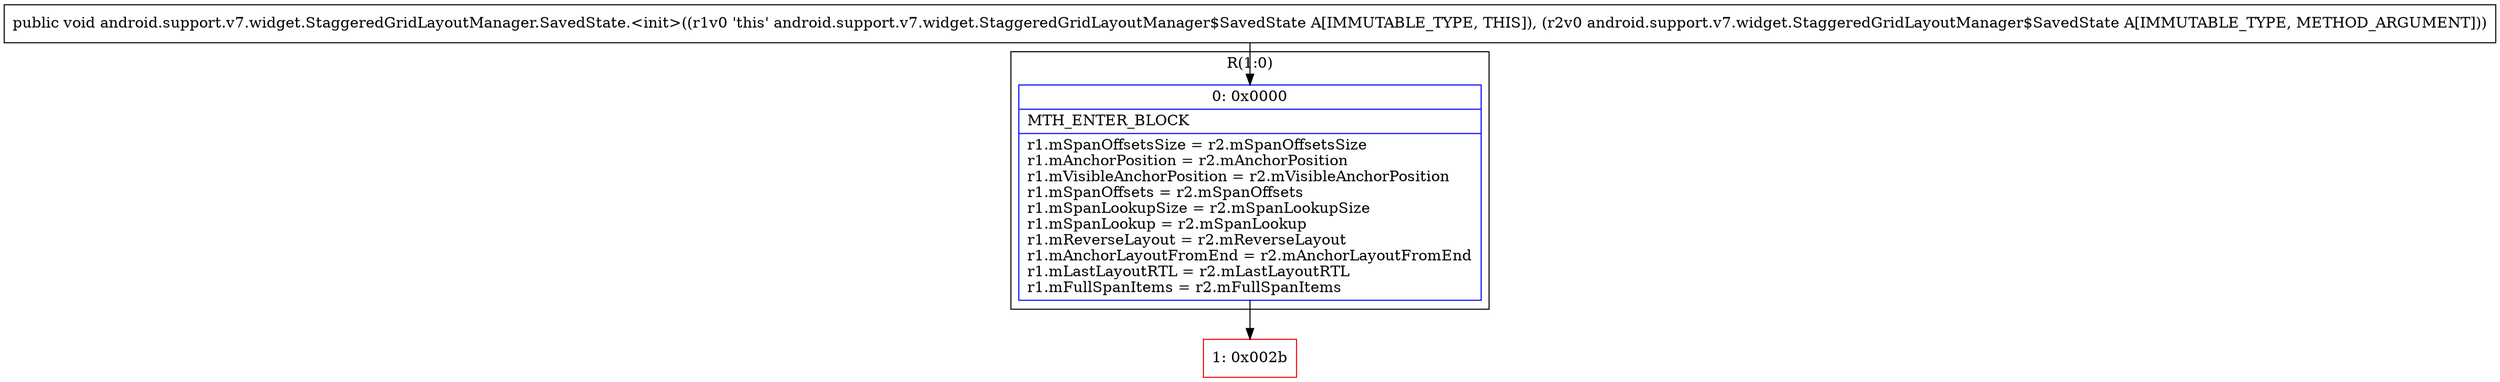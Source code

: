 digraph "CFG forandroid.support.v7.widget.StaggeredGridLayoutManager.SavedState.\<init\>(Landroid\/support\/v7\/widget\/StaggeredGridLayoutManager$SavedState;)V" {
subgraph cluster_Region_1354625055 {
label = "R(1:0)";
node [shape=record,color=blue];
Node_0 [shape=record,label="{0\:\ 0x0000|MTH_ENTER_BLOCK\l|r1.mSpanOffsetsSize = r2.mSpanOffsetsSize\lr1.mAnchorPosition = r2.mAnchorPosition\lr1.mVisibleAnchorPosition = r2.mVisibleAnchorPosition\lr1.mSpanOffsets = r2.mSpanOffsets\lr1.mSpanLookupSize = r2.mSpanLookupSize\lr1.mSpanLookup = r2.mSpanLookup\lr1.mReverseLayout = r2.mReverseLayout\lr1.mAnchorLayoutFromEnd = r2.mAnchorLayoutFromEnd\lr1.mLastLayoutRTL = r2.mLastLayoutRTL\lr1.mFullSpanItems = r2.mFullSpanItems\l}"];
}
Node_1 [shape=record,color=red,label="{1\:\ 0x002b}"];
MethodNode[shape=record,label="{public void android.support.v7.widget.StaggeredGridLayoutManager.SavedState.\<init\>((r1v0 'this' android.support.v7.widget.StaggeredGridLayoutManager$SavedState A[IMMUTABLE_TYPE, THIS]), (r2v0 android.support.v7.widget.StaggeredGridLayoutManager$SavedState A[IMMUTABLE_TYPE, METHOD_ARGUMENT])) }"];
MethodNode -> Node_0;
Node_0 -> Node_1;
}

